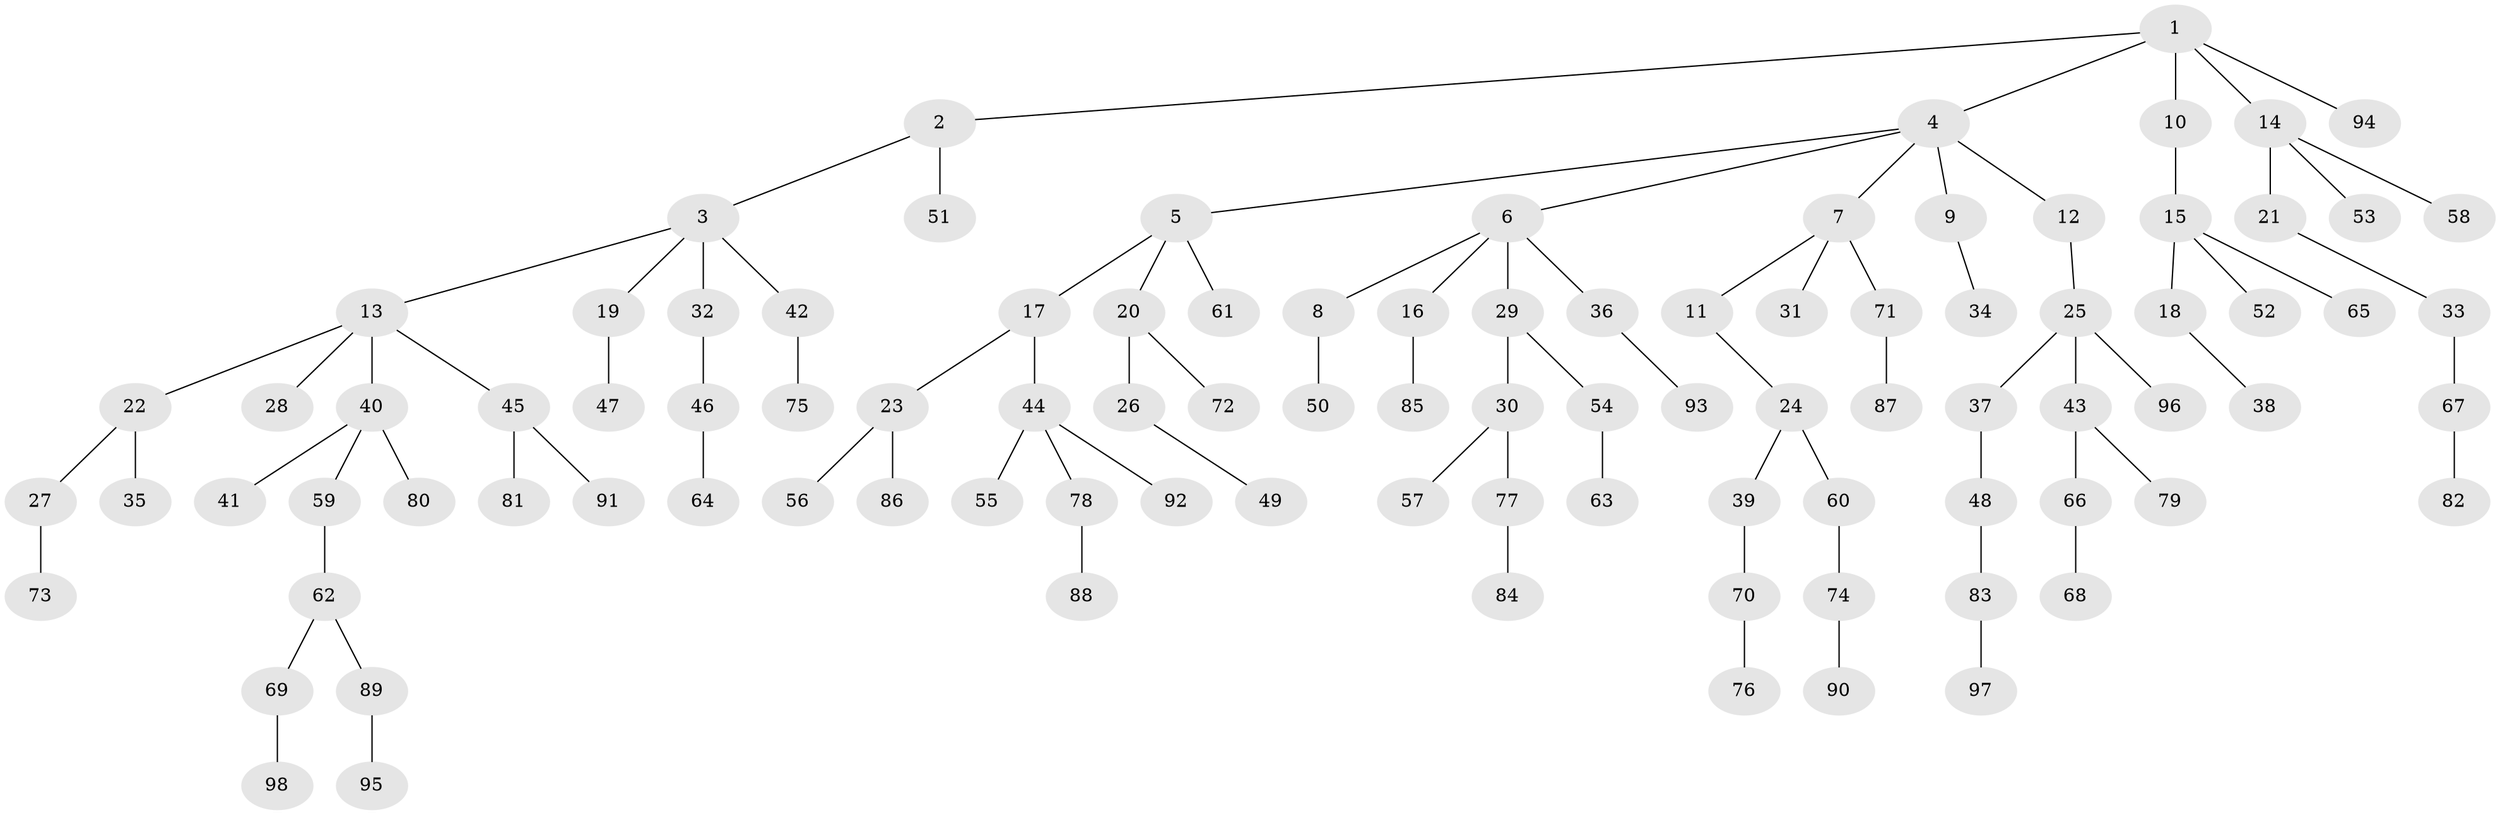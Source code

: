 // Generated by graph-tools (version 1.1) at 2025/02/03/09/25 03:02:19]
// undirected, 98 vertices, 97 edges
graph export_dot {
graph [start="1"]
  node [color=gray90,style=filled];
  1;
  2;
  3;
  4;
  5;
  6;
  7;
  8;
  9;
  10;
  11;
  12;
  13;
  14;
  15;
  16;
  17;
  18;
  19;
  20;
  21;
  22;
  23;
  24;
  25;
  26;
  27;
  28;
  29;
  30;
  31;
  32;
  33;
  34;
  35;
  36;
  37;
  38;
  39;
  40;
  41;
  42;
  43;
  44;
  45;
  46;
  47;
  48;
  49;
  50;
  51;
  52;
  53;
  54;
  55;
  56;
  57;
  58;
  59;
  60;
  61;
  62;
  63;
  64;
  65;
  66;
  67;
  68;
  69;
  70;
  71;
  72;
  73;
  74;
  75;
  76;
  77;
  78;
  79;
  80;
  81;
  82;
  83;
  84;
  85;
  86;
  87;
  88;
  89;
  90;
  91;
  92;
  93;
  94;
  95;
  96;
  97;
  98;
  1 -- 2;
  1 -- 4;
  1 -- 10;
  1 -- 14;
  1 -- 94;
  2 -- 3;
  2 -- 51;
  3 -- 13;
  3 -- 19;
  3 -- 32;
  3 -- 42;
  4 -- 5;
  4 -- 6;
  4 -- 7;
  4 -- 9;
  4 -- 12;
  5 -- 17;
  5 -- 20;
  5 -- 61;
  6 -- 8;
  6 -- 16;
  6 -- 29;
  6 -- 36;
  7 -- 11;
  7 -- 31;
  7 -- 71;
  8 -- 50;
  9 -- 34;
  10 -- 15;
  11 -- 24;
  12 -- 25;
  13 -- 22;
  13 -- 28;
  13 -- 40;
  13 -- 45;
  14 -- 21;
  14 -- 53;
  14 -- 58;
  15 -- 18;
  15 -- 52;
  15 -- 65;
  16 -- 85;
  17 -- 23;
  17 -- 44;
  18 -- 38;
  19 -- 47;
  20 -- 26;
  20 -- 72;
  21 -- 33;
  22 -- 27;
  22 -- 35;
  23 -- 56;
  23 -- 86;
  24 -- 39;
  24 -- 60;
  25 -- 37;
  25 -- 43;
  25 -- 96;
  26 -- 49;
  27 -- 73;
  29 -- 30;
  29 -- 54;
  30 -- 57;
  30 -- 77;
  32 -- 46;
  33 -- 67;
  36 -- 93;
  37 -- 48;
  39 -- 70;
  40 -- 41;
  40 -- 59;
  40 -- 80;
  42 -- 75;
  43 -- 66;
  43 -- 79;
  44 -- 55;
  44 -- 78;
  44 -- 92;
  45 -- 81;
  45 -- 91;
  46 -- 64;
  48 -- 83;
  54 -- 63;
  59 -- 62;
  60 -- 74;
  62 -- 69;
  62 -- 89;
  66 -- 68;
  67 -- 82;
  69 -- 98;
  70 -- 76;
  71 -- 87;
  74 -- 90;
  77 -- 84;
  78 -- 88;
  83 -- 97;
  89 -- 95;
}
